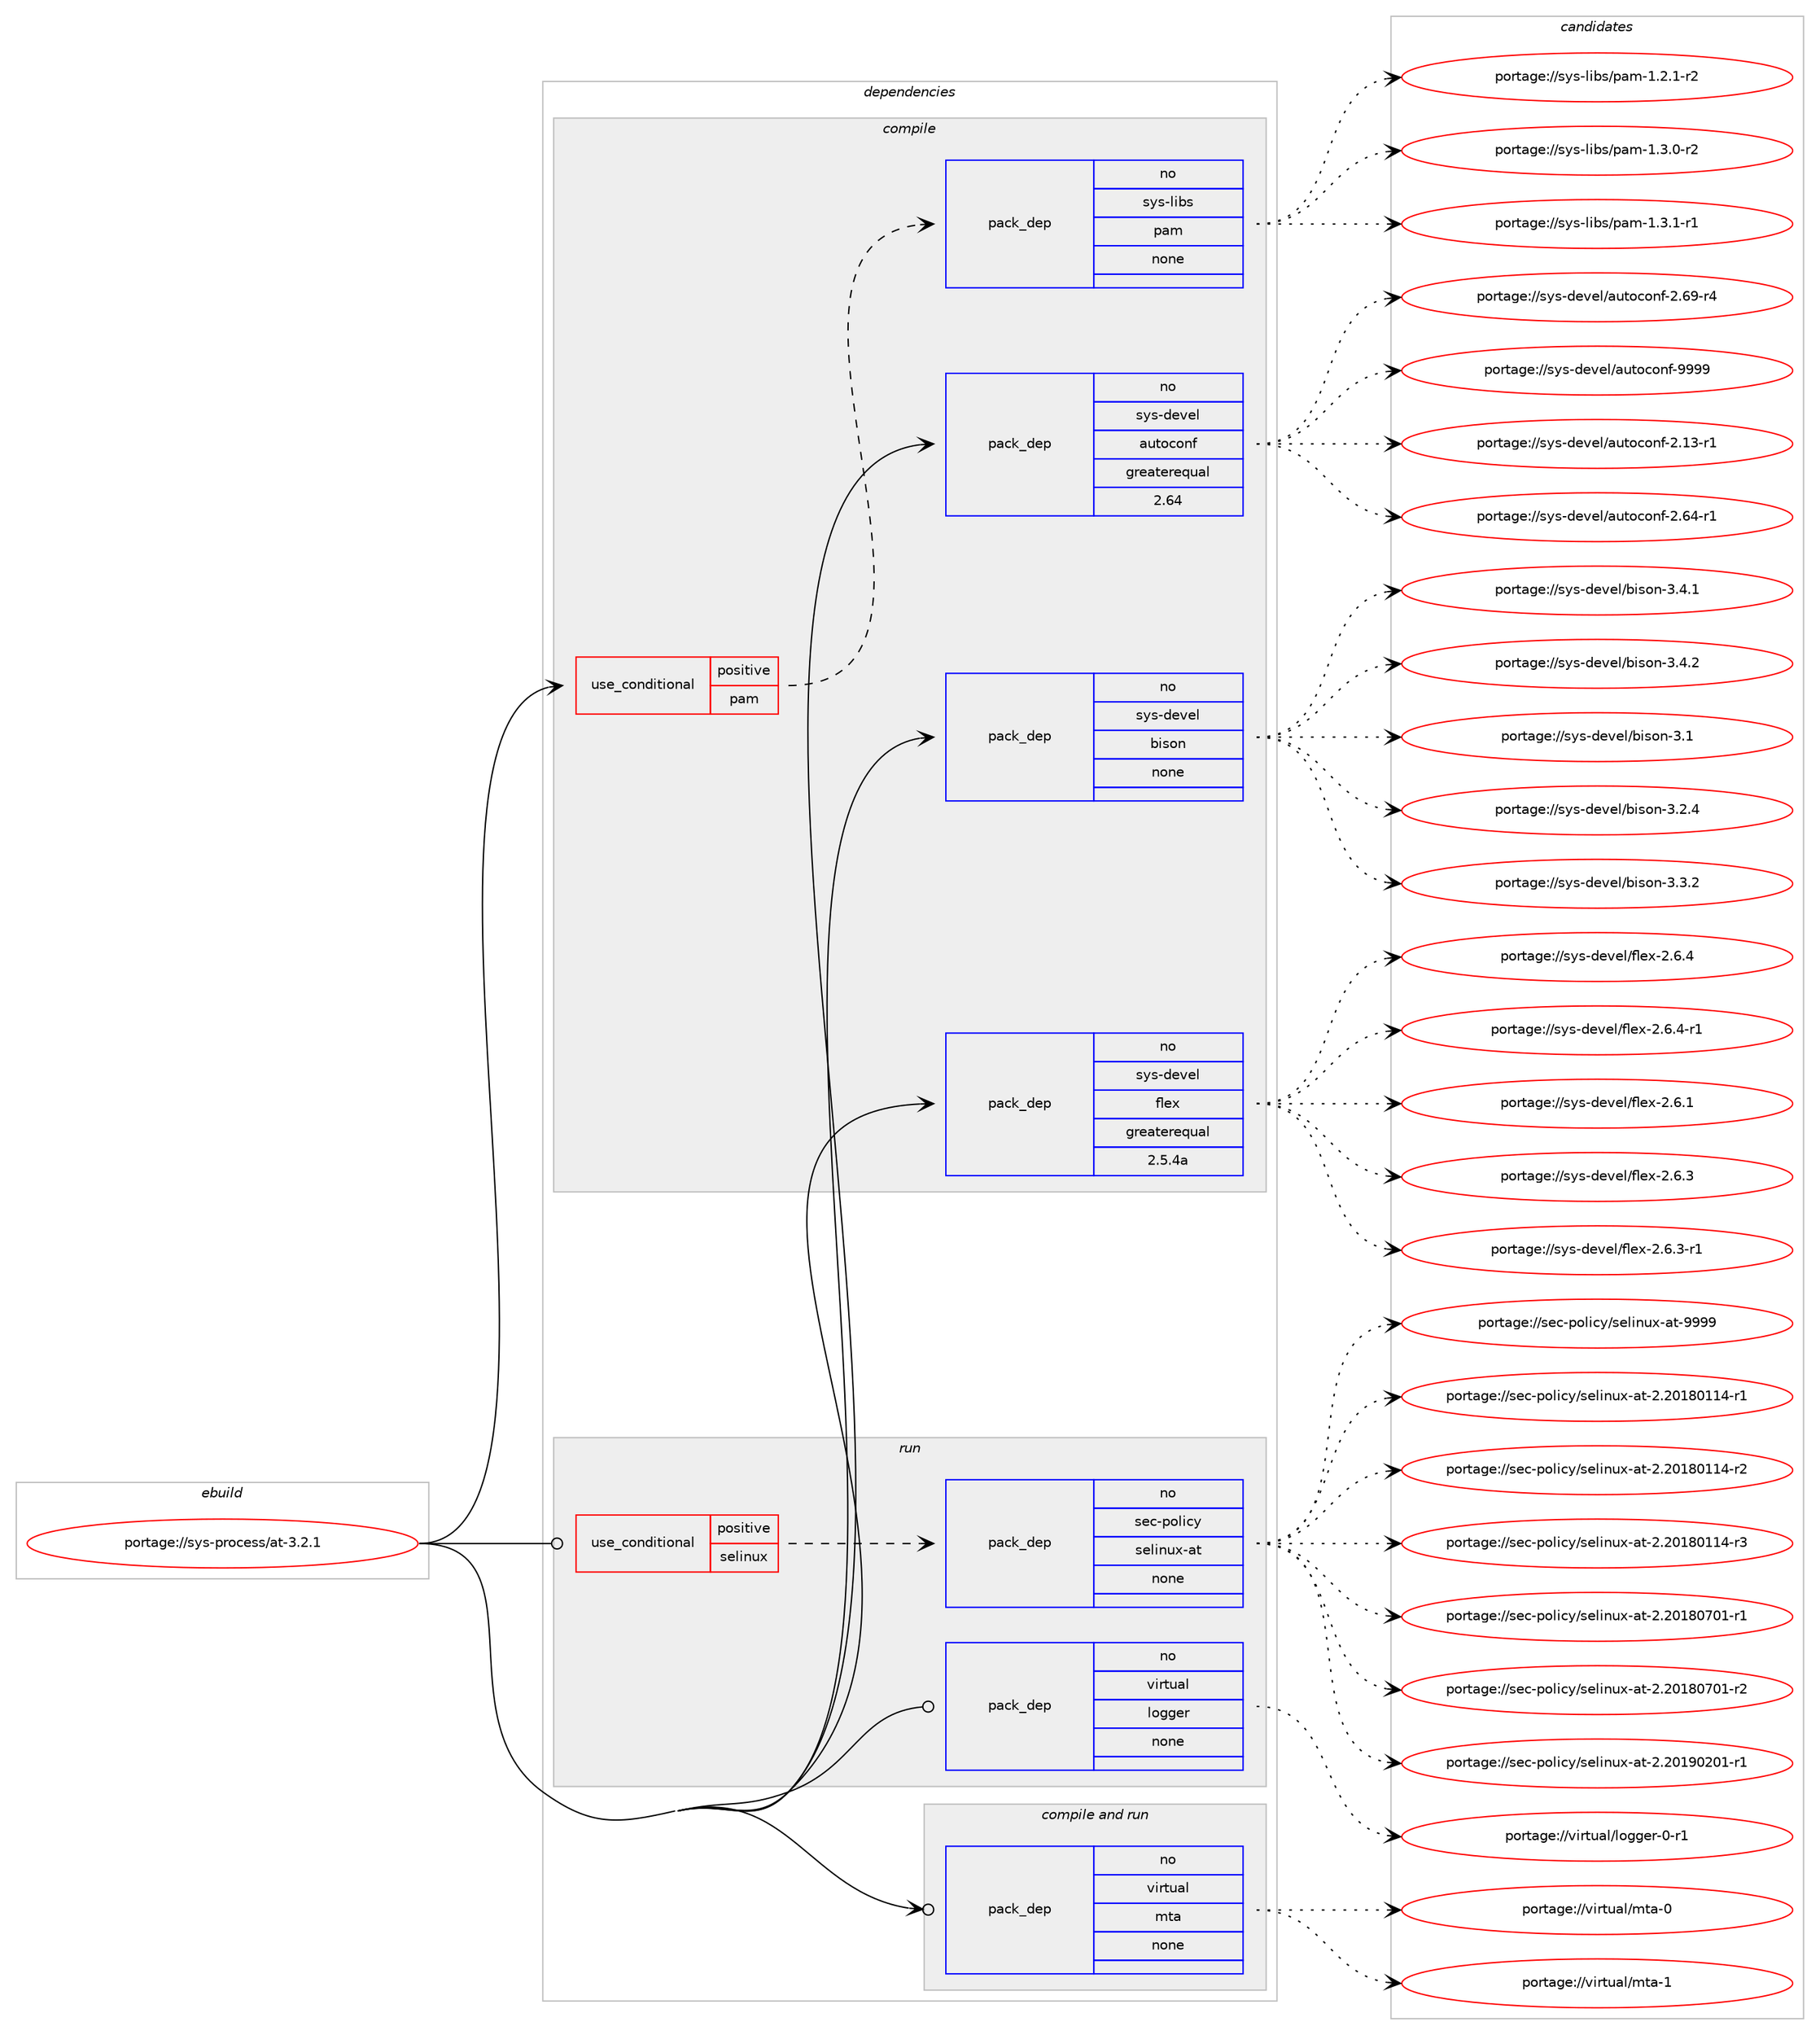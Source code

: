 digraph prolog {

# *************
# Graph options
# *************

newrank=true;
concentrate=true;
compound=true;
graph [rankdir=LR,fontname=Helvetica,fontsize=10,ranksep=1.5];#, ranksep=2.5, nodesep=0.2];
edge  [arrowhead=vee];
node  [fontname=Helvetica,fontsize=10];

# **********
# The ebuild
# **********

subgraph cluster_leftcol {
color=gray;
rank=same;
label=<<i>ebuild</i>>;
id [label="portage://sys-process/at-3.2.1", color=red, width=4, href="../sys-process/at-3.2.1.svg"];
}

# ****************
# The dependencies
# ****************

subgraph cluster_midcol {
color=gray;
label=<<i>dependencies</i>>;
subgraph cluster_compile {
fillcolor="#eeeeee";
style=filled;
label=<<i>compile</i>>;
subgraph cond104772 {
dependency432919 [label=<<TABLE BORDER="0" CELLBORDER="1" CELLSPACING="0" CELLPADDING="4"><TR><TD ROWSPAN="3" CELLPADDING="10">use_conditional</TD></TR><TR><TD>positive</TD></TR><TR><TD>pam</TD></TR></TABLE>>, shape=none, color=red];
subgraph pack320830 {
dependency432920 [label=<<TABLE BORDER="0" CELLBORDER="1" CELLSPACING="0" CELLPADDING="4" WIDTH="220"><TR><TD ROWSPAN="6" CELLPADDING="30">pack_dep</TD></TR><TR><TD WIDTH="110">no</TD></TR><TR><TD>sys-libs</TD></TR><TR><TD>pam</TD></TR><TR><TD>none</TD></TR><TR><TD></TD></TR></TABLE>>, shape=none, color=blue];
}
dependency432919:e -> dependency432920:w [weight=20,style="dashed",arrowhead="vee"];
}
id:e -> dependency432919:w [weight=20,style="solid",arrowhead="vee"];
subgraph pack320831 {
dependency432921 [label=<<TABLE BORDER="0" CELLBORDER="1" CELLSPACING="0" CELLPADDING="4" WIDTH="220"><TR><TD ROWSPAN="6" CELLPADDING="30">pack_dep</TD></TR><TR><TD WIDTH="110">no</TD></TR><TR><TD>sys-devel</TD></TR><TR><TD>autoconf</TD></TR><TR><TD>greaterequal</TD></TR><TR><TD>2.64</TD></TR></TABLE>>, shape=none, color=blue];
}
id:e -> dependency432921:w [weight=20,style="solid",arrowhead="vee"];
subgraph pack320832 {
dependency432922 [label=<<TABLE BORDER="0" CELLBORDER="1" CELLSPACING="0" CELLPADDING="4" WIDTH="220"><TR><TD ROWSPAN="6" CELLPADDING="30">pack_dep</TD></TR><TR><TD WIDTH="110">no</TD></TR><TR><TD>sys-devel</TD></TR><TR><TD>bison</TD></TR><TR><TD>none</TD></TR><TR><TD></TD></TR></TABLE>>, shape=none, color=blue];
}
id:e -> dependency432922:w [weight=20,style="solid",arrowhead="vee"];
subgraph pack320833 {
dependency432923 [label=<<TABLE BORDER="0" CELLBORDER="1" CELLSPACING="0" CELLPADDING="4" WIDTH="220"><TR><TD ROWSPAN="6" CELLPADDING="30">pack_dep</TD></TR><TR><TD WIDTH="110">no</TD></TR><TR><TD>sys-devel</TD></TR><TR><TD>flex</TD></TR><TR><TD>greaterequal</TD></TR><TR><TD>2.5.4a</TD></TR></TABLE>>, shape=none, color=blue];
}
id:e -> dependency432923:w [weight=20,style="solid",arrowhead="vee"];
}
subgraph cluster_compileandrun {
fillcolor="#eeeeee";
style=filled;
label=<<i>compile and run</i>>;
subgraph pack320834 {
dependency432924 [label=<<TABLE BORDER="0" CELLBORDER="1" CELLSPACING="0" CELLPADDING="4" WIDTH="220"><TR><TD ROWSPAN="6" CELLPADDING="30">pack_dep</TD></TR><TR><TD WIDTH="110">no</TD></TR><TR><TD>virtual</TD></TR><TR><TD>mta</TD></TR><TR><TD>none</TD></TR><TR><TD></TD></TR></TABLE>>, shape=none, color=blue];
}
id:e -> dependency432924:w [weight=20,style="solid",arrowhead="odotvee"];
}
subgraph cluster_run {
fillcolor="#eeeeee";
style=filled;
label=<<i>run</i>>;
subgraph cond104773 {
dependency432925 [label=<<TABLE BORDER="0" CELLBORDER="1" CELLSPACING="0" CELLPADDING="4"><TR><TD ROWSPAN="3" CELLPADDING="10">use_conditional</TD></TR><TR><TD>positive</TD></TR><TR><TD>selinux</TD></TR></TABLE>>, shape=none, color=red];
subgraph pack320835 {
dependency432926 [label=<<TABLE BORDER="0" CELLBORDER="1" CELLSPACING="0" CELLPADDING="4" WIDTH="220"><TR><TD ROWSPAN="6" CELLPADDING="30">pack_dep</TD></TR><TR><TD WIDTH="110">no</TD></TR><TR><TD>sec-policy</TD></TR><TR><TD>selinux-at</TD></TR><TR><TD>none</TD></TR><TR><TD></TD></TR></TABLE>>, shape=none, color=blue];
}
dependency432925:e -> dependency432926:w [weight=20,style="dashed",arrowhead="vee"];
}
id:e -> dependency432925:w [weight=20,style="solid",arrowhead="odot"];
subgraph pack320836 {
dependency432927 [label=<<TABLE BORDER="0" CELLBORDER="1" CELLSPACING="0" CELLPADDING="4" WIDTH="220"><TR><TD ROWSPAN="6" CELLPADDING="30">pack_dep</TD></TR><TR><TD WIDTH="110">no</TD></TR><TR><TD>virtual</TD></TR><TR><TD>logger</TD></TR><TR><TD>none</TD></TR><TR><TD></TD></TR></TABLE>>, shape=none, color=blue];
}
id:e -> dependency432927:w [weight=20,style="solid",arrowhead="odot"];
}
}

# **************
# The candidates
# **************

subgraph cluster_choices {
rank=same;
color=gray;
label=<<i>candidates</i>>;

subgraph choice320830 {
color=black;
nodesep=1;
choiceportage115121115451081059811547112971094549465046494511450 [label="portage://sys-libs/pam-1.2.1-r2", color=red, width=4,href="../sys-libs/pam-1.2.1-r2.svg"];
choiceportage115121115451081059811547112971094549465146484511450 [label="portage://sys-libs/pam-1.3.0-r2", color=red, width=4,href="../sys-libs/pam-1.3.0-r2.svg"];
choiceportage115121115451081059811547112971094549465146494511449 [label="portage://sys-libs/pam-1.3.1-r1", color=red, width=4,href="../sys-libs/pam-1.3.1-r1.svg"];
dependency432920:e -> choiceportage115121115451081059811547112971094549465046494511450:w [style=dotted,weight="100"];
dependency432920:e -> choiceportage115121115451081059811547112971094549465146484511450:w [style=dotted,weight="100"];
dependency432920:e -> choiceportage115121115451081059811547112971094549465146494511449:w [style=dotted,weight="100"];
}
subgraph choice320831 {
color=black;
nodesep=1;
choiceportage1151211154510010111810110847971171161119911111010245504649514511449 [label="portage://sys-devel/autoconf-2.13-r1", color=red, width=4,href="../sys-devel/autoconf-2.13-r1.svg"];
choiceportage1151211154510010111810110847971171161119911111010245504654524511449 [label="portage://sys-devel/autoconf-2.64-r1", color=red, width=4,href="../sys-devel/autoconf-2.64-r1.svg"];
choiceportage1151211154510010111810110847971171161119911111010245504654574511452 [label="portage://sys-devel/autoconf-2.69-r4", color=red, width=4,href="../sys-devel/autoconf-2.69-r4.svg"];
choiceportage115121115451001011181011084797117116111991111101024557575757 [label="portage://sys-devel/autoconf-9999", color=red, width=4,href="../sys-devel/autoconf-9999.svg"];
dependency432921:e -> choiceportage1151211154510010111810110847971171161119911111010245504649514511449:w [style=dotted,weight="100"];
dependency432921:e -> choiceportage1151211154510010111810110847971171161119911111010245504654524511449:w [style=dotted,weight="100"];
dependency432921:e -> choiceportage1151211154510010111810110847971171161119911111010245504654574511452:w [style=dotted,weight="100"];
dependency432921:e -> choiceportage115121115451001011181011084797117116111991111101024557575757:w [style=dotted,weight="100"];
}
subgraph choice320832 {
color=black;
nodesep=1;
choiceportage11512111545100101118101108479810511511111045514649 [label="portage://sys-devel/bison-3.1", color=red, width=4,href="../sys-devel/bison-3.1.svg"];
choiceportage115121115451001011181011084798105115111110455146504652 [label="portage://sys-devel/bison-3.2.4", color=red, width=4,href="../sys-devel/bison-3.2.4.svg"];
choiceportage115121115451001011181011084798105115111110455146514650 [label="portage://sys-devel/bison-3.3.2", color=red, width=4,href="../sys-devel/bison-3.3.2.svg"];
choiceportage115121115451001011181011084798105115111110455146524649 [label="portage://sys-devel/bison-3.4.1", color=red, width=4,href="../sys-devel/bison-3.4.1.svg"];
choiceportage115121115451001011181011084798105115111110455146524650 [label="portage://sys-devel/bison-3.4.2", color=red, width=4,href="../sys-devel/bison-3.4.2.svg"];
dependency432922:e -> choiceportage11512111545100101118101108479810511511111045514649:w [style=dotted,weight="100"];
dependency432922:e -> choiceportage115121115451001011181011084798105115111110455146504652:w [style=dotted,weight="100"];
dependency432922:e -> choiceportage115121115451001011181011084798105115111110455146514650:w [style=dotted,weight="100"];
dependency432922:e -> choiceportage115121115451001011181011084798105115111110455146524649:w [style=dotted,weight="100"];
dependency432922:e -> choiceportage115121115451001011181011084798105115111110455146524650:w [style=dotted,weight="100"];
}
subgraph choice320833 {
color=black;
nodesep=1;
choiceportage1151211154510010111810110847102108101120455046544649 [label="portage://sys-devel/flex-2.6.1", color=red, width=4,href="../sys-devel/flex-2.6.1.svg"];
choiceportage1151211154510010111810110847102108101120455046544651 [label="portage://sys-devel/flex-2.6.3", color=red, width=4,href="../sys-devel/flex-2.6.3.svg"];
choiceportage11512111545100101118101108471021081011204550465446514511449 [label="portage://sys-devel/flex-2.6.3-r1", color=red, width=4,href="../sys-devel/flex-2.6.3-r1.svg"];
choiceportage1151211154510010111810110847102108101120455046544652 [label="portage://sys-devel/flex-2.6.4", color=red, width=4,href="../sys-devel/flex-2.6.4.svg"];
choiceportage11512111545100101118101108471021081011204550465446524511449 [label="portage://sys-devel/flex-2.6.4-r1", color=red, width=4,href="../sys-devel/flex-2.6.4-r1.svg"];
dependency432923:e -> choiceportage1151211154510010111810110847102108101120455046544649:w [style=dotted,weight="100"];
dependency432923:e -> choiceportage1151211154510010111810110847102108101120455046544651:w [style=dotted,weight="100"];
dependency432923:e -> choiceportage11512111545100101118101108471021081011204550465446514511449:w [style=dotted,weight="100"];
dependency432923:e -> choiceportage1151211154510010111810110847102108101120455046544652:w [style=dotted,weight="100"];
dependency432923:e -> choiceportage11512111545100101118101108471021081011204550465446524511449:w [style=dotted,weight="100"];
}
subgraph choice320834 {
color=black;
nodesep=1;
choiceportage1181051141161179710847109116974548 [label="portage://virtual/mta-0", color=red, width=4,href="../virtual/mta-0.svg"];
choiceportage1181051141161179710847109116974549 [label="portage://virtual/mta-1", color=red, width=4,href="../virtual/mta-1.svg"];
dependency432924:e -> choiceportage1181051141161179710847109116974548:w [style=dotted,weight="100"];
dependency432924:e -> choiceportage1181051141161179710847109116974549:w [style=dotted,weight="100"];
}
subgraph choice320835 {
color=black;
nodesep=1;
choiceportage11510199451121111081059912147115101108105110117120459711645504650484956484949524511449 [label="portage://sec-policy/selinux-at-2.20180114-r1", color=red, width=4,href="../sec-policy/selinux-at-2.20180114-r1.svg"];
choiceportage11510199451121111081059912147115101108105110117120459711645504650484956484949524511450 [label="portage://sec-policy/selinux-at-2.20180114-r2", color=red, width=4,href="../sec-policy/selinux-at-2.20180114-r2.svg"];
choiceportage11510199451121111081059912147115101108105110117120459711645504650484956484949524511451 [label="portage://sec-policy/selinux-at-2.20180114-r3", color=red, width=4,href="../sec-policy/selinux-at-2.20180114-r3.svg"];
choiceportage11510199451121111081059912147115101108105110117120459711645504650484956485548494511449 [label="portage://sec-policy/selinux-at-2.20180701-r1", color=red, width=4,href="../sec-policy/selinux-at-2.20180701-r1.svg"];
choiceportage11510199451121111081059912147115101108105110117120459711645504650484956485548494511450 [label="portage://sec-policy/selinux-at-2.20180701-r2", color=red, width=4,href="../sec-policy/selinux-at-2.20180701-r2.svg"];
choiceportage11510199451121111081059912147115101108105110117120459711645504650484957485048494511449 [label="portage://sec-policy/selinux-at-2.20190201-r1", color=red, width=4,href="../sec-policy/selinux-at-2.20190201-r1.svg"];
choiceportage1151019945112111108105991214711510110810511011712045971164557575757 [label="portage://sec-policy/selinux-at-9999", color=red, width=4,href="../sec-policy/selinux-at-9999.svg"];
dependency432926:e -> choiceportage11510199451121111081059912147115101108105110117120459711645504650484956484949524511449:w [style=dotted,weight="100"];
dependency432926:e -> choiceportage11510199451121111081059912147115101108105110117120459711645504650484956484949524511450:w [style=dotted,weight="100"];
dependency432926:e -> choiceportage11510199451121111081059912147115101108105110117120459711645504650484956484949524511451:w [style=dotted,weight="100"];
dependency432926:e -> choiceportage11510199451121111081059912147115101108105110117120459711645504650484956485548494511449:w [style=dotted,weight="100"];
dependency432926:e -> choiceportage11510199451121111081059912147115101108105110117120459711645504650484956485548494511450:w [style=dotted,weight="100"];
dependency432926:e -> choiceportage11510199451121111081059912147115101108105110117120459711645504650484957485048494511449:w [style=dotted,weight="100"];
dependency432926:e -> choiceportage1151019945112111108105991214711510110810511011712045971164557575757:w [style=dotted,weight="100"];
}
subgraph choice320836 {
color=black;
nodesep=1;
choiceportage118105114116117971084710811110310310111445484511449 [label="portage://virtual/logger-0-r1", color=red, width=4,href="../virtual/logger-0-r1.svg"];
dependency432927:e -> choiceportage118105114116117971084710811110310310111445484511449:w [style=dotted,weight="100"];
}
}

}
